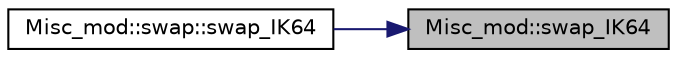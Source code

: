 digraph "Misc_mod::swap_IK64"
{
 // LATEX_PDF_SIZE
  edge [fontname="Helvetica",fontsize="10",labelfontname="Helvetica",labelfontsize="10"];
  node [fontname="Helvetica",fontsize="10",shape=record];
  rankdir="RL";
  Node1 [label="Misc_mod::swap_IK64",height=0.2,width=0.4,color="black", fillcolor="grey75", style="filled", fontcolor="black",tooltip=" "];
  Node1 -> Node2 [dir="back",color="midnightblue",fontsize="10",style="solid",fontname="Helvetica"];
  Node2 [label="Misc_mod::swap::swap_IK64",height=0.2,width=0.4,color="black", fillcolor="white", style="filled",URL="$interfaceMisc__mod_1_1swap.html#ad9d60b0c1348734118904c4a13406666",tooltip=" "];
}
